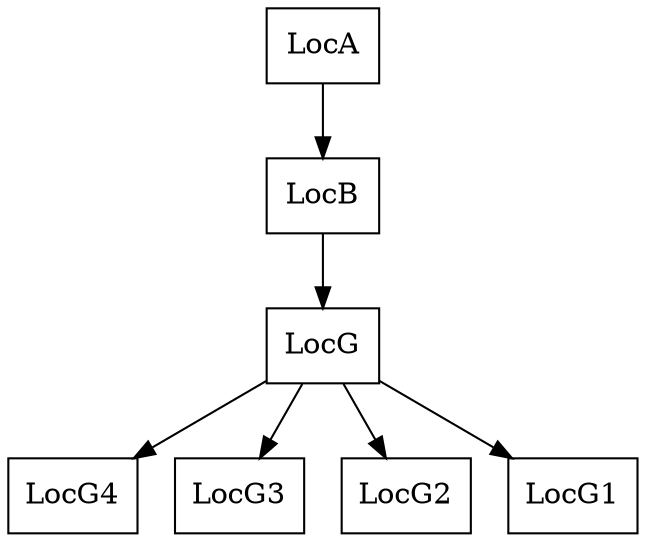 digraph Gecko {
"LocG4"  [shape=box];
"LocG"  [shape=box];
"LocG" -> "LocG4";
"LocG3"  [shape=box];
"LocG"  [shape=box];
"LocG" -> "LocG3";
"LocG"  [shape=box];
"LocB"  [shape=box];
"LocB" -> "LocG";
"LocG2"  [shape=box];
"LocG"  [shape=box];
"LocG" -> "LocG2";
"LocB"  [shape=box];
"LocA"  [shape=box];
"LocA" -> "LocB";
"LocG1"  [shape=box];
"LocG"  [shape=box];
"LocG" -> "LocG1";
}
